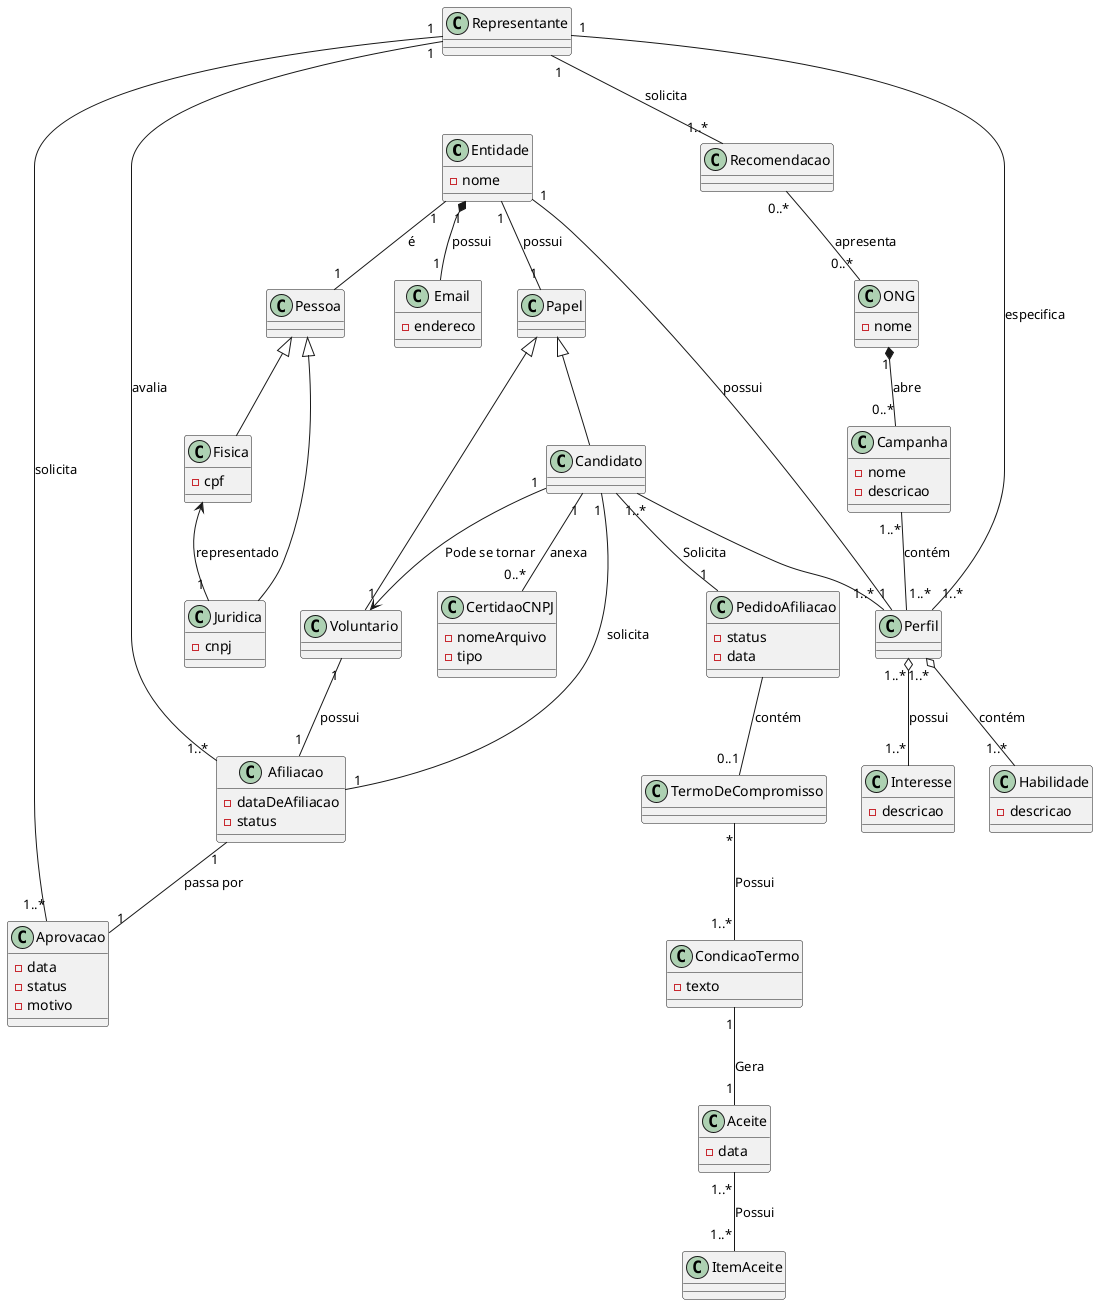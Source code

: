 @startuml

class Entidade {
  -nome
}

class Papel 

class Pessoa

class Fisica extends Pessoa {
  -cpf
}

class Juridica extends Pessoa{
  -cnpj
}

class Candidato extends Papel{
}

class ONG { 
    -nome
}

class Voluntario extends Papel{

}

class Campanha {
    -nome
    -descricao
}

class Afiliacao {
    -dataDeAfiliacao
    -status
}

class Perfil {

}

class Habilidade {
    -descricao
}

class Interesse {
    -descricao
}

class Representante {
    
}

class Email {
    -endereco
}

class Recomendacao {

}

class Aprovacao {
    -data
    -status
    -motivo
}

class CertidaoCNPJ {
    -nomeArquivo
    -tipo
}

class "TermoDeCompromisso" as Termo{
}

class CondicaoTermo{
    -texto
}

class Aceite {
 -data
}

class ItemAceite {
 
}

class PedidoAfiliacao {
    -status
    -data
}

Perfil "1..*" o-- "1..*" Habilidade: contém
Perfil "1..*" o-- "1..*" Interesse: possui

Entidade "1" -- "1" Papel: possui
Entidade "1" -- "1" Pessoa: é

Fisica <-- "1" Juridica: representado

Candidato "1" -- "1" Afiliacao: solicita
Candidato "1" -- "0..*" CertidaoCNPJ: anexa
Candidato "1..*" -- "1..*" Perfil
Candidato -- "1" PedidoAfiliacao: Solicita
Candidato "1" --> "1" Voluntario: Pode se tornar

Entidade "1" -- "1" Perfil: possui
Entidade "1" *-- "1" Email: possui

ONG "1" *-- "0..*" Campanha: abre
Campanha "1..*" -- "1..*" Perfil: contém

Representante "1" -- "1..*" Afiliacao: avalia
Representante "1" -- "1..*" Aprovacao: solicita
Representante "1" -- "1..*" Perfil: especifica
Representante "1" -- "1..*" Recomendacao: solicita

Recomendacao "0..*" -- "0..*" ONG: apresenta

Afiliacao "1" -- "1" Aprovacao : "passa por"

Voluntario "1" -- "1" Afiliacao: "possui"


PedidoAfiliacao -- "0..1" Termo: contém

Termo "*" -- "1..*" CondicaoTermo: Possui

CondicaoTermo "1" -- "1" Aceite: Gera

Aceite "1..*" -- "1..*" ItemAceite: Possui


@enduml